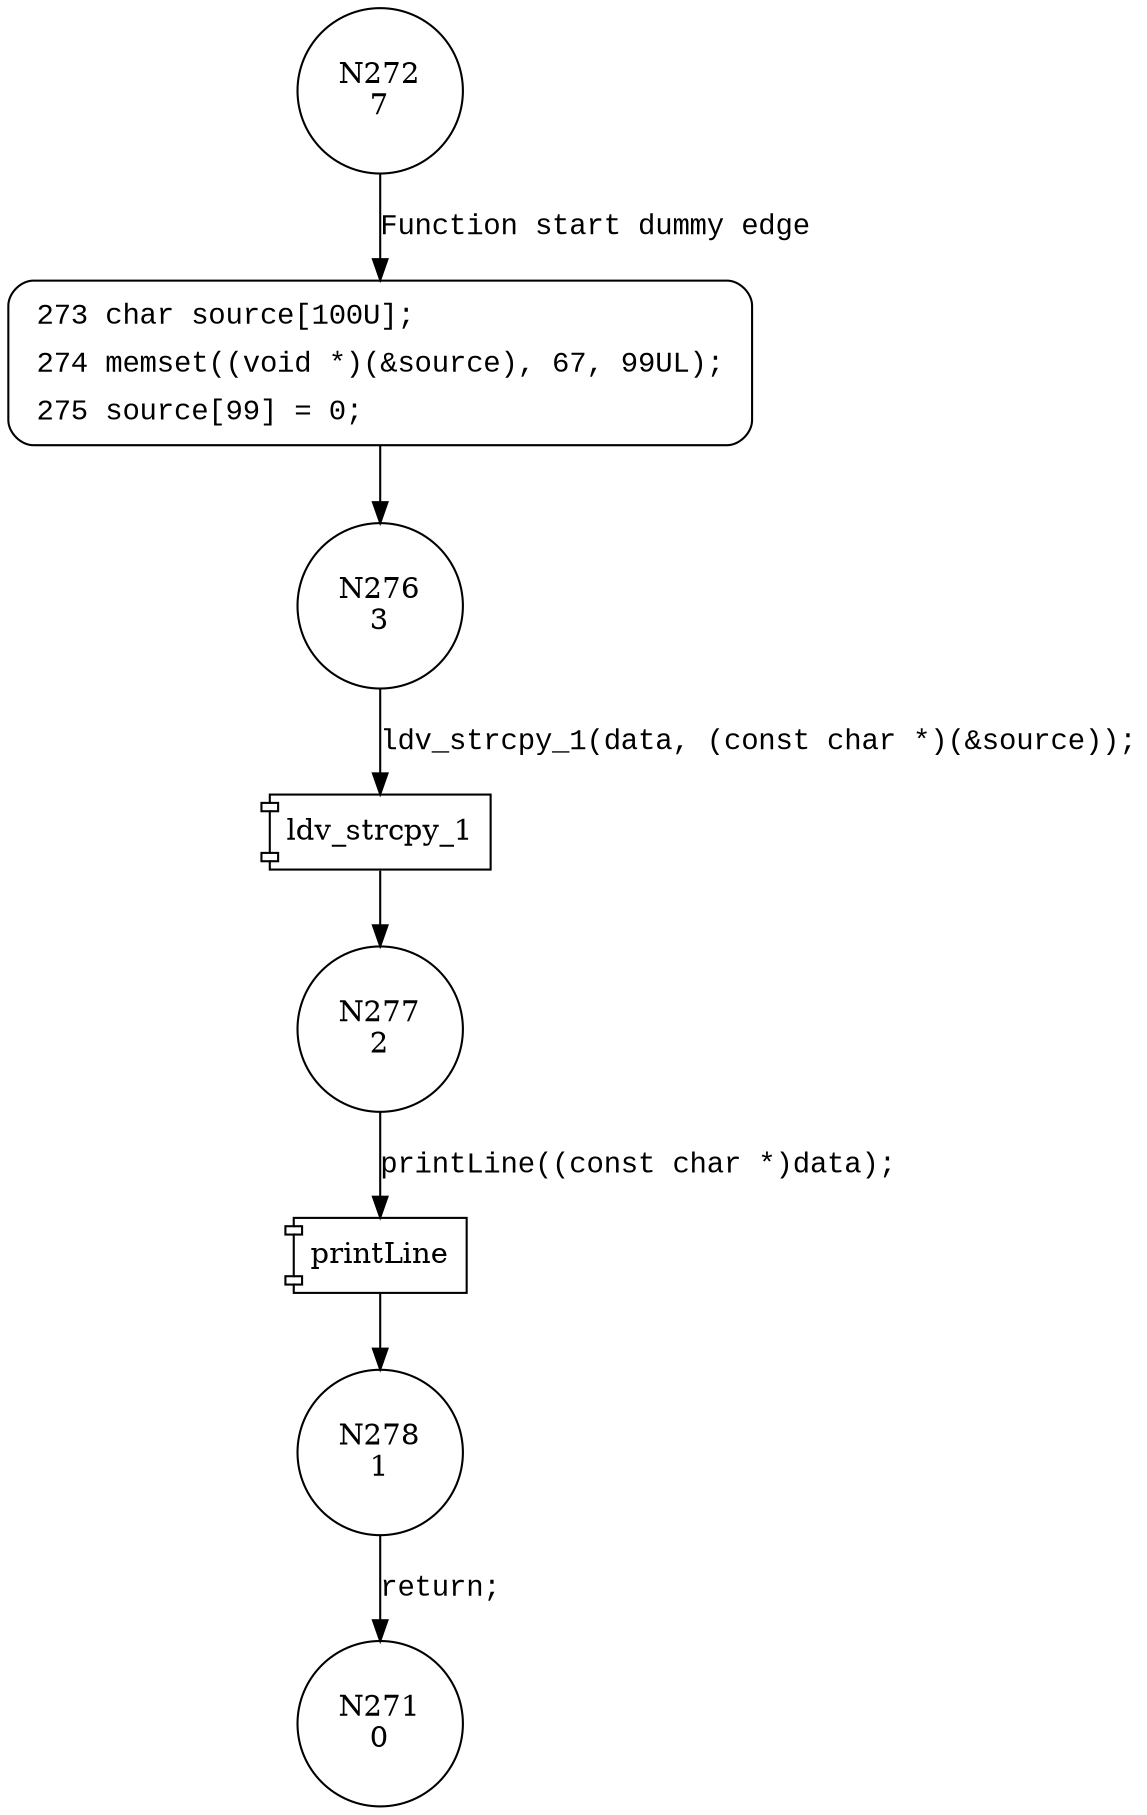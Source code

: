 digraph CWE124_Buffer_Underwrite__char_declare_cpy_51b_badSink {
272 [shape="circle" label="N272\n7"]
273 [shape="circle" label="N273\n6"]
276 [shape="circle" label="N276\n3"]
277 [shape="circle" label="N277\n2"]
278 [shape="circle" label="N278\n1"]
271 [shape="circle" label="N271\n0"]
273 [style="filled,bold" penwidth="1" fillcolor="white" fontname="Courier New" shape="Mrecord" label=<<table border="0" cellborder="0" cellpadding="3" bgcolor="white"><tr><td align="right">273</td><td align="left">char source[100U];</td></tr><tr><td align="right">274</td><td align="left">memset((void *)(&amp;source), 67, 99UL);</td></tr><tr><td align="right">275</td><td align="left">source[99] = 0;</td></tr></table>>]
273 -> 276[label=""]
272 -> 273 [label="Function start dummy edge" fontname="Courier New"]
100010 [shape="component" label="ldv_strcpy_1"]
276 -> 100010 [label="ldv_strcpy_1(data, (const char *)(&source));" fontname="Courier New"]
100010 -> 277 [label="" fontname="Courier New"]
100011 [shape="component" label="printLine"]
277 -> 100011 [label="printLine((const char *)data);" fontname="Courier New"]
100011 -> 278 [label="" fontname="Courier New"]
278 -> 271 [label="return;" fontname="Courier New"]
}